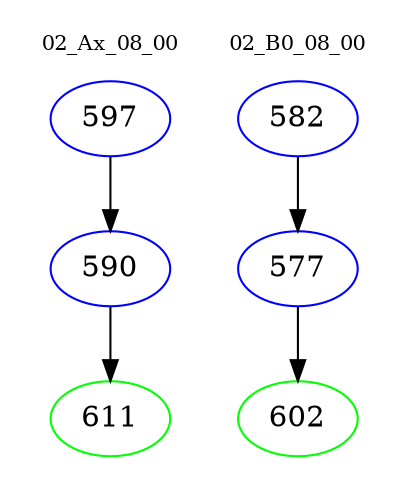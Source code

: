 digraph{
subgraph cluster_0 {
color = white
label = "02_Ax_08_00";
fontsize=10;
T0_597 [label="597", color="blue"]
T0_597 -> T0_590 [color="black"]
T0_590 [label="590", color="blue"]
T0_590 -> T0_611 [color="black"]
T0_611 [label="611", color="green"]
}
subgraph cluster_1 {
color = white
label = "02_B0_08_00";
fontsize=10;
T1_582 [label="582", color="blue"]
T1_582 -> T1_577 [color="black"]
T1_577 [label="577", color="blue"]
T1_577 -> T1_602 [color="black"]
T1_602 [label="602", color="green"]
}
}
